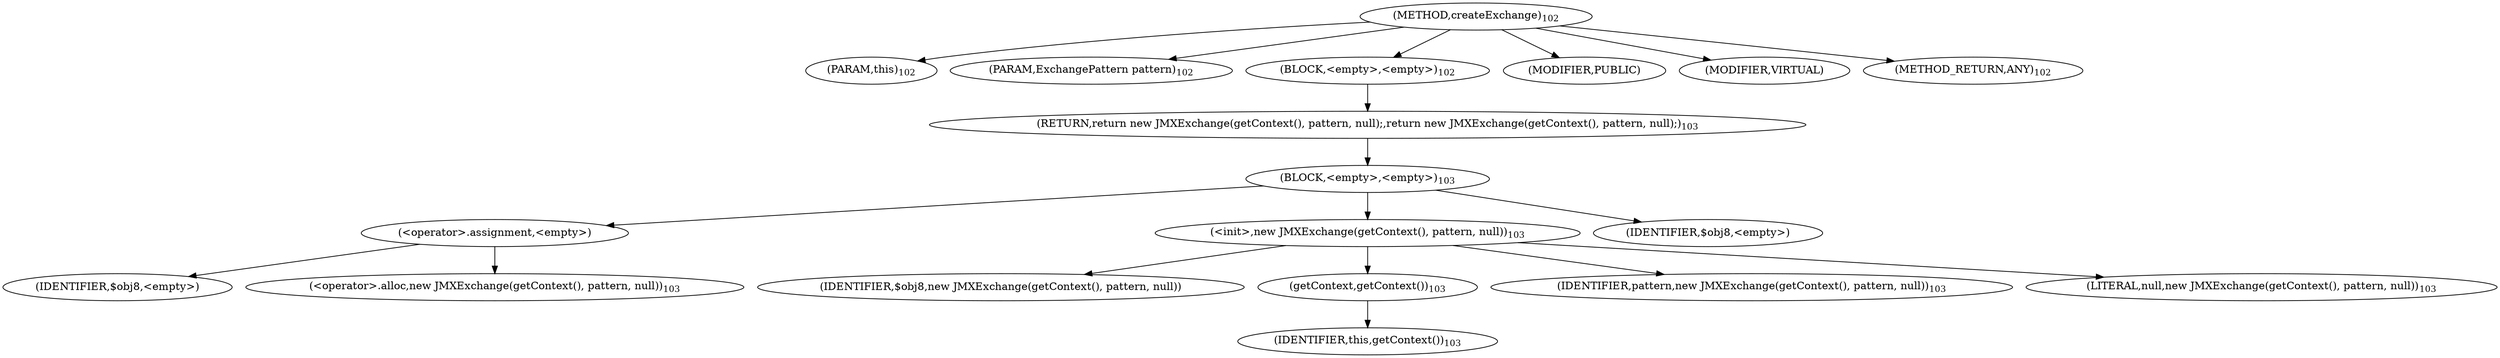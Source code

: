 digraph "createExchange" {  
"292" [label = <(METHOD,createExchange)<SUB>102</SUB>> ]
"18" [label = <(PARAM,this)<SUB>102</SUB>> ]
"293" [label = <(PARAM,ExchangePattern pattern)<SUB>102</SUB>> ]
"294" [label = <(BLOCK,&lt;empty&gt;,&lt;empty&gt;)<SUB>102</SUB>> ]
"295" [label = <(RETURN,return new JMXExchange(getContext(), pattern, null);,return new JMXExchange(getContext(), pattern, null);)<SUB>103</SUB>> ]
"296" [label = <(BLOCK,&lt;empty&gt;,&lt;empty&gt;)<SUB>103</SUB>> ]
"297" [label = <(&lt;operator&gt;.assignment,&lt;empty&gt;)> ]
"298" [label = <(IDENTIFIER,$obj8,&lt;empty&gt;)> ]
"299" [label = <(&lt;operator&gt;.alloc,new JMXExchange(getContext(), pattern, null))<SUB>103</SUB>> ]
"300" [label = <(&lt;init&gt;,new JMXExchange(getContext(), pattern, null))<SUB>103</SUB>> ]
"301" [label = <(IDENTIFIER,$obj8,new JMXExchange(getContext(), pattern, null))> ]
"302" [label = <(getContext,getContext())<SUB>103</SUB>> ]
"17" [label = <(IDENTIFIER,this,getContext())<SUB>103</SUB>> ]
"303" [label = <(IDENTIFIER,pattern,new JMXExchange(getContext(), pattern, null))<SUB>103</SUB>> ]
"304" [label = <(LITERAL,null,new JMXExchange(getContext(), pattern, null))<SUB>103</SUB>> ]
"305" [label = <(IDENTIFIER,$obj8,&lt;empty&gt;)> ]
"306" [label = <(MODIFIER,PUBLIC)> ]
"307" [label = <(MODIFIER,VIRTUAL)> ]
"308" [label = <(METHOD_RETURN,ANY)<SUB>102</SUB>> ]
  "292" -> "18" 
  "292" -> "293" 
  "292" -> "294" 
  "292" -> "306" 
  "292" -> "307" 
  "292" -> "308" 
  "294" -> "295" 
  "295" -> "296" 
  "296" -> "297" 
  "296" -> "300" 
  "296" -> "305" 
  "297" -> "298" 
  "297" -> "299" 
  "300" -> "301" 
  "300" -> "302" 
  "300" -> "303" 
  "300" -> "304" 
  "302" -> "17" 
}
